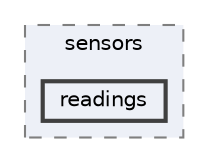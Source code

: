 digraph "src/sensors/readings"
{
 // LATEX_PDF_SIZE
  bgcolor="transparent";
  edge [fontname=Helvetica,fontsize=10,labelfontname=Helvetica,labelfontsize=10];
  node [fontname=Helvetica,fontsize=10,shape=box,height=0.2,width=0.4];
  compound=true
  subgraph clusterdir_7349e89ef19c117195f8e371603e1b1f {
    graph [ bgcolor="#edf0f7", pencolor="grey50", label="sensors", fontname=Helvetica,fontsize=10 style="filled,dashed", URL="dir_7349e89ef19c117195f8e371603e1b1f.html",tooltip=""]
  dir_c36722045588c4bfe375fc9586f45d02 [label="readings", fillcolor="#edf0f7", color="grey25", style="filled,bold", URL="dir_c36722045588c4bfe375fc9586f45d02.html",tooltip=""];
  }
}
